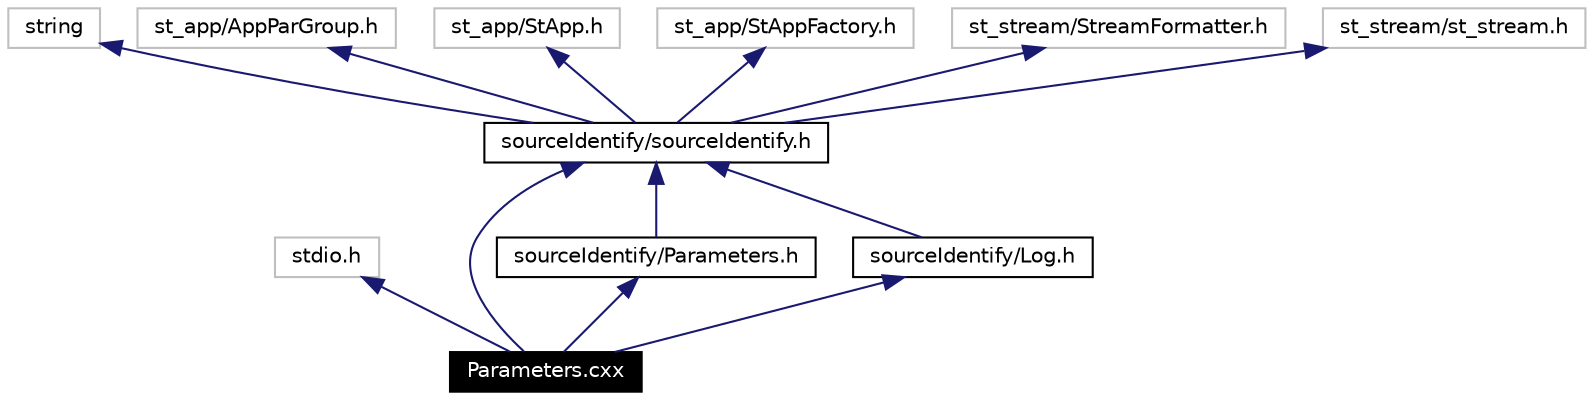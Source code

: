 digraph inheritance
{
  Node57 [shape="box",label="Parameters.cxx",fontsize=10,height=0.2,width=0.4,fontname="Helvetica",color="black",style="filled" fontcolor="white"];
  Node58 -> Node57 [dir=back,color="midnightblue",fontsize=10,style="solid",fontname="Helvetica"];
  Node58 [shape="box",label="stdio.h",fontsize=10,height=0.2,width=0.4,fontname="Helvetica",color="grey75"];
  Node59 -> Node57 [dir=back,color="midnightblue",fontsize=10,style="solid",fontname="Helvetica"];
  Node59 [shape="box",label="sourceIdentify/sourceIdentify.h",fontsize=10,height=0.2,width=0.4,fontname="Helvetica",color="black",URL="$source_identify_8h.html"];
  Node60 -> Node59 [dir=back,color="midnightblue",fontsize=10,style="solid",fontname="Helvetica"];
  Node60 [shape="box",label="string",fontsize=10,height=0.2,width=0.4,fontname="Helvetica",color="grey75"];
  Node61 -> Node59 [dir=back,color="midnightblue",fontsize=10,style="solid",fontname="Helvetica"];
  Node61 [shape="box",label="st_app/AppParGroup.h",fontsize=10,height=0.2,width=0.4,fontname="Helvetica",color="grey75"];
  Node62 -> Node59 [dir=back,color="midnightblue",fontsize=10,style="solid",fontname="Helvetica"];
  Node62 [shape="box",label="st_app/StApp.h",fontsize=10,height=0.2,width=0.4,fontname="Helvetica",color="grey75"];
  Node63 -> Node59 [dir=back,color="midnightblue",fontsize=10,style="solid",fontname="Helvetica"];
  Node63 [shape="box",label="st_app/StAppFactory.h",fontsize=10,height=0.2,width=0.4,fontname="Helvetica",color="grey75"];
  Node64 -> Node59 [dir=back,color="midnightblue",fontsize=10,style="solid",fontname="Helvetica"];
  Node64 [shape="box",label="st_stream/StreamFormatter.h",fontsize=10,height=0.2,width=0.4,fontname="Helvetica",color="grey75"];
  Node65 -> Node59 [dir=back,color="midnightblue",fontsize=10,style="solid",fontname="Helvetica"];
  Node65 [shape="box",label="st_stream/st_stream.h",fontsize=10,height=0.2,width=0.4,fontname="Helvetica",color="grey75"];
  Node66 -> Node57 [dir=back,color="midnightblue",fontsize=10,style="solid",fontname="Helvetica"];
  Node66 [shape="box",label="sourceIdentify/Parameters.h",fontsize=10,height=0.2,width=0.4,fontname="Helvetica",color="black",URL="$_parameters_8h.html"];
  Node59 -> Node66 [dir=back,color="midnightblue",fontsize=10,style="solid",fontname="Helvetica"];
  Node67 -> Node57 [dir=back,color="midnightblue",fontsize=10,style="solid",fontname="Helvetica"];
  Node67 [shape="box",label="sourceIdentify/Log.h",fontsize=10,height=0.2,width=0.4,fontname="Helvetica",color="black",URL="$_log_8h.html"];
  Node59 -> Node67 [dir=back,color="midnightblue",fontsize=10,style="solid",fontname="Helvetica"];
}
